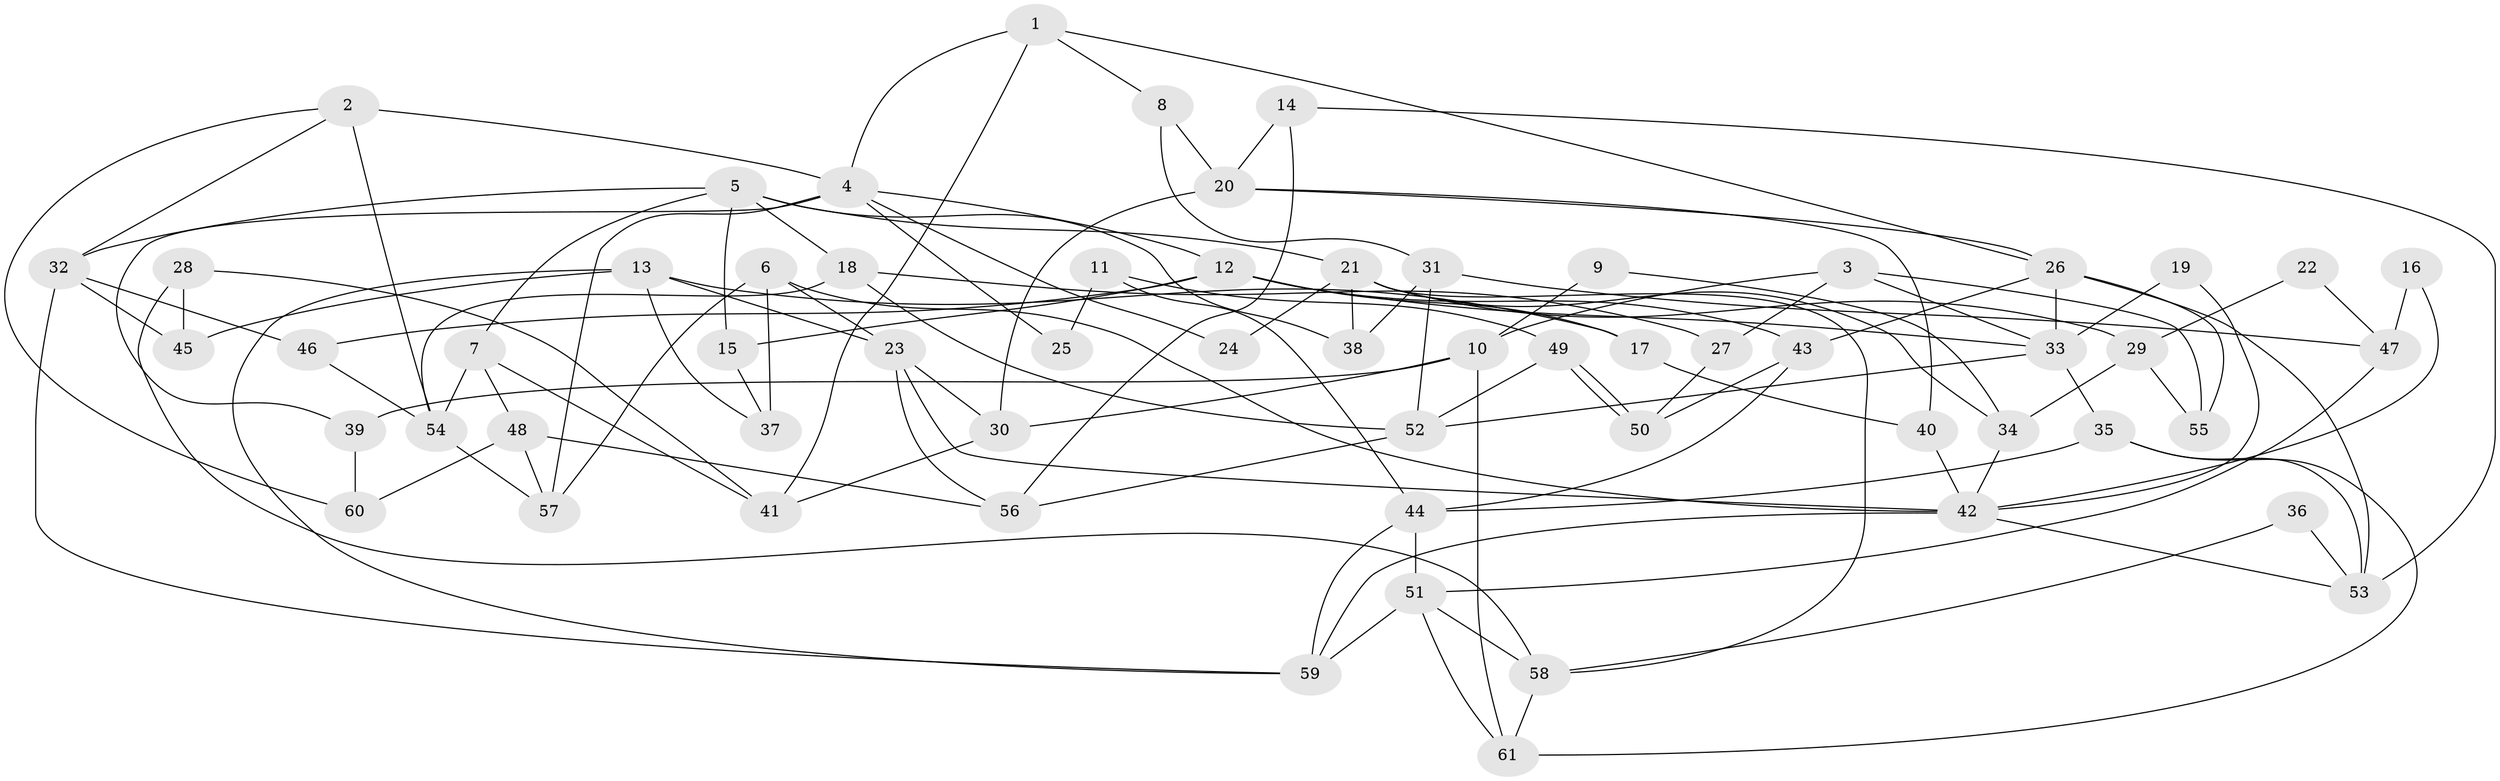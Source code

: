 // coarse degree distribution, {7: 0.16666666666666666, 6: 0.1388888888888889, 11: 0.027777777777777776, 4: 0.25, 2: 0.08333333333333333, 3: 0.2222222222222222, 8: 0.027777777777777776, 9: 0.027777777777777776, 5: 0.05555555555555555}
// Generated by graph-tools (version 1.1) at 2025/18/03/04/25 18:18:45]
// undirected, 61 vertices, 122 edges
graph export_dot {
graph [start="1"]
  node [color=gray90,style=filled];
  1;
  2;
  3;
  4;
  5;
  6;
  7;
  8;
  9;
  10;
  11;
  12;
  13;
  14;
  15;
  16;
  17;
  18;
  19;
  20;
  21;
  22;
  23;
  24;
  25;
  26;
  27;
  28;
  29;
  30;
  31;
  32;
  33;
  34;
  35;
  36;
  37;
  38;
  39;
  40;
  41;
  42;
  43;
  44;
  45;
  46;
  47;
  48;
  49;
  50;
  51;
  52;
  53;
  54;
  55;
  56;
  57;
  58;
  59;
  60;
  61;
  1 -- 26;
  1 -- 4;
  1 -- 8;
  1 -- 41;
  2 -- 32;
  2 -- 4;
  2 -- 54;
  2 -- 60;
  3 -- 33;
  3 -- 10;
  3 -- 27;
  3 -- 55;
  4 -- 57;
  4 -- 12;
  4 -- 24;
  4 -- 25;
  4 -- 39;
  5 -- 32;
  5 -- 7;
  5 -- 15;
  5 -- 18;
  5 -- 21;
  5 -- 38;
  6 -- 37;
  6 -- 23;
  6 -- 42;
  6 -- 57;
  7 -- 48;
  7 -- 41;
  7 -- 54;
  8 -- 20;
  8 -- 31;
  9 -- 10;
  9 -- 34;
  10 -- 61;
  10 -- 39;
  10 -- 30;
  11 -- 49;
  11 -- 44;
  11 -- 25;
  12 -- 33;
  12 -- 17;
  12 -- 15;
  12 -- 43;
  12 -- 46;
  13 -- 23;
  13 -- 59;
  13 -- 17;
  13 -- 37;
  13 -- 45;
  14 -- 53;
  14 -- 56;
  14 -- 20;
  15 -- 37;
  16 -- 47;
  16 -- 42;
  17 -- 40;
  18 -- 54;
  18 -- 27;
  18 -- 52;
  19 -- 33;
  19 -- 42;
  20 -- 26;
  20 -- 30;
  20 -- 40;
  21 -- 34;
  21 -- 24;
  21 -- 29;
  21 -- 38;
  21 -- 58;
  22 -- 29;
  22 -- 47;
  23 -- 42;
  23 -- 30;
  23 -- 56;
  26 -- 33;
  26 -- 43;
  26 -- 53;
  26 -- 55;
  27 -- 50;
  28 -- 58;
  28 -- 41;
  28 -- 45;
  29 -- 55;
  29 -- 34;
  30 -- 41;
  31 -- 38;
  31 -- 47;
  31 -- 52;
  32 -- 45;
  32 -- 46;
  32 -- 59;
  33 -- 35;
  33 -- 52;
  34 -- 42;
  35 -- 44;
  35 -- 53;
  35 -- 61;
  36 -- 58;
  36 -- 53;
  39 -- 60;
  40 -- 42;
  42 -- 59;
  42 -- 53;
  43 -- 50;
  43 -- 44;
  44 -- 51;
  44 -- 59;
  46 -- 54;
  47 -- 51;
  48 -- 57;
  48 -- 56;
  48 -- 60;
  49 -- 52;
  49 -- 50;
  49 -- 50;
  51 -- 61;
  51 -- 59;
  51 -- 58;
  52 -- 56;
  54 -- 57;
  58 -- 61;
}
